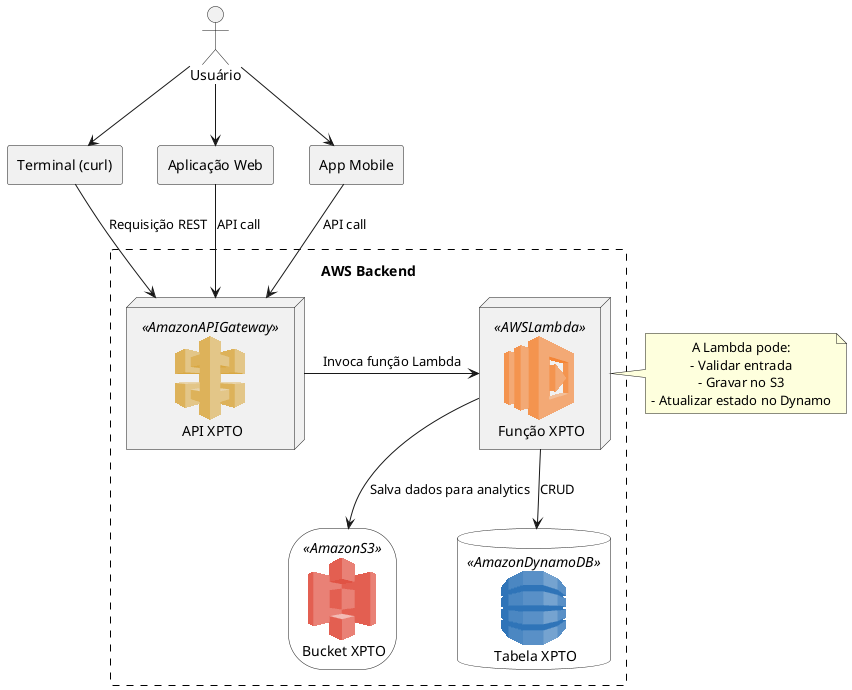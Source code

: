 @startuml
'=======================
' Estilo para retângulo com traço
'=======================
skinparam rectangle<<agrupamento_tracejado>> {
  StereotypeFontSize 0
  BorderColor black
  BorderStyle dashed
  BackgroundColor #FFFFFF
  FontColor black
}

'========================
' SEÇÃO 1 - Includes
'========================
' utils
!include <aws/common>

' Armazenamento
!include <aws/Storage/AmazonS3/AmazonS3>
!include <aws/Storage/AmazonS3/bucket/bucket>
!include <aws/Database/AmazonDynamoDB/AmazonDynamoDB>

' Computação
!include <aws/Compute/AWSLambda/AWSLambda>

' Integração
!include <aws/ApplicationServices/AmazonAPIGateway/AmazonAPIGateway>

'========================
' SEÇÃO 2 - Definição de participantes
'========================
actor "Usuário" as User

rectangle "Terminal (curl)" as Curl
rectangle "Aplicação Web" as WebApp
rectangle "App Mobile" as MobileApp

rectangle "AWS Backend" <<agrupamento_tracejado>> {
  AMAZONS3(s3,"Bucket XPTO")
  AMAZONAPIGATEWAY(apiGateway, "API XPTO")
  AMAZONDYNAMODB(dynamoDB, "Tabela XPTO")
  AWSLAMBDA(lambda, "Função XPTO")
}

'========================
' SEÇÃO 3 - Relacionamentos
'========================
User --> Curl
User --> WebApp
User --> MobileApp

Curl --> apiGateway : Requisição REST
WebApp --> apiGateway : API call
MobileApp --> apiGateway : API call

apiGateway -> lambda : Invoca função Lambda
lambda --> dynamoDB : CRUD
lambda --> s3 : Salva dados para analytics

'========================
' SEÇÃO 4 - Notas
'========================
note right of lambda
  A Lambda pode:
  - Validar entrada
  - Gravar no S3
  - Atualizar estado no Dynamo
end note

@enduml
